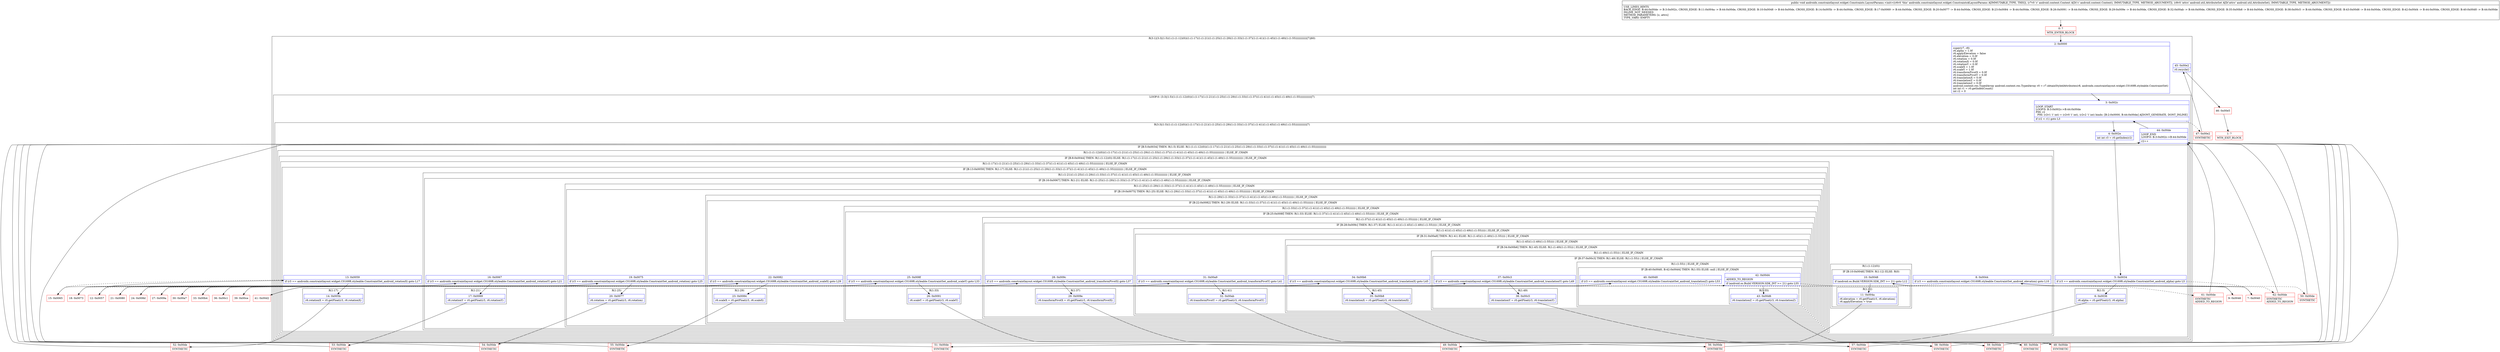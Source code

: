digraph "CFG forandroidx.constraintlayout.widget.Constraints.LayoutParams.\<init\>(Landroid\/content\/Context;Landroid\/util\/AttributeSet;)V" {
subgraph cluster_Region_347698492 {
label = "R(3:1|(3:3|(1:5)(1:(1:(1:12)(0))(1:(1:17)(1:(1:21)(1:(1:25)(1:(1:29)(1:(1:33)(1:(1:37)(1:(1:41)(1:(1:45)(1:(1:49)(1:(1:55))))))))))))|7)|60)";
node [shape=record,color=blue];
Node_2 [shape=record,label="{2\:\ 0x0000|super(r7, r8)\lr6.alpha = 1.0f\lr6.applyElevation = false\lr6.elevation = 0.0f\lr6.rotation = 0.0f\lr6.rotationX = 0.0f\lr6.rotationY = 0.0f\lr6.scaleX = 1.0f\lr6.scaleY = 1.0f\lr6.transformPivotX = 0.0f\lr6.transformPivotY = 0.0f\lr6.translationX = 0.0f\lr6.translationY = 0.0f\lr6.translationZ = 0.0f\landroid.content.res.TypedArray android.content.res.TypedArray r0 = r7.obtainStyledAttributes(r8, androidx.constraintlayout.widget.C0169R.styleable.ConstraintSet)\lint int r1 = r0.getIndexCount()\lint r2 = 0\l}"];
subgraph cluster_LoopRegion_379868660 {
label = "LOOP:0: (3:3|(1:5)(1:(1:(1:12)(0))(1:(1:17)(1:(1:21)(1:(1:25)(1:(1:29)(1:(1:33)(1:(1:37)(1:(1:41)(1:(1:45)(1:(1:49)(1:(1:55))))))))))))|7)";
node [shape=record,color=blue];
Node_3 [shape=record,label="{3\:\ 0x002c|LOOP_START\lLOOP:0: B:3:0x002c\-\>B:44:0x00de\lPHI: r2 \l  PHI: (r2v1 'i' int) = (r2v0 'i' int), (r2v2 'i' int) binds: [B:2:0x0000, B:44:0x00de] A[DONT_GENERATE, DONT_INLINE]\l|if (r2 \< r1) goto L3\l}"];
subgraph cluster_Region_1877090753 {
label = "R(3:3|(1:5)(1:(1:(1:12)(0))(1:(1:17)(1:(1:21)(1:(1:25)(1:(1:29)(1:(1:33)(1:(1:37)(1:(1:41)(1:(1:45)(1:(1:49)(1:(1:55))))))))))))|7)";
node [shape=record,color=blue];
Node_4 [shape=record,label="{4\:\ 0x002e|int int r3 = r0.getIndex(r2)\l}"];
subgraph cluster_IfRegion_1532096857 {
label = "IF [B:5:0x0034] THEN: R(1:5) ELSE: R(1:(1:(1:12)(0))(1:(1:17)(1:(1:21)(1:(1:25)(1:(1:29)(1:(1:33)(1:(1:37)(1:(1:41)(1:(1:45)(1:(1:49)(1:(1:55))))))))))))";
node [shape=record,color=blue];
Node_5 [shape=record,label="{5\:\ 0x0034|if (r3 == androidx.constraintlayout.widget.C0169R.styleable.ConstraintSet_android_alpha) goto L5\l}"];
subgraph cluster_Region_1312455108 {
label = "R(1:5)";
node [shape=record,color=blue];
Node_6 [shape=record,label="{6\:\ 0x0036|r6.alpha = r0.getFloat(r3, r6.alpha)\l}"];
}
subgraph cluster_Region_1702823164 {
label = "R(1:(1:(1:12)(0))(1:(1:17)(1:(1:21)(1:(1:25)(1:(1:29)(1:(1:33)(1:(1:37)(1:(1:41)(1:(1:45)(1:(1:49)(1:(1:55)))))))))))) | ELSE_IF_CHAIN\l";
node [shape=record,color=blue];
subgraph cluster_IfRegion_478570829 {
label = "IF [B:8:0x0044] THEN: R(1:(1:12)(0)) ELSE: R(1:(1:17)(1:(1:21)(1:(1:25)(1:(1:29)(1:(1:33)(1:(1:37)(1:(1:41)(1:(1:45)(1:(1:49)(1:(1:55))))))))))) | ELSE_IF_CHAIN\l";
node [shape=record,color=blue];
Node_8 [shape=record,label="{8\:\ 0x0044|if (r3 == androidx.constraintlayout.widget.C0169R.styleable.ConstraintSet_android_elevation) goto L10\l}"];
subgraph cluster_Region_11832749 {
label = "R(1:(1:12)(0))";
node [shape=record,color=blue];
subgraph cluster_IfRegion_942099769 {
label = "IF [B:10:0x0048] THEN: R(1:12) ELSE: R(0)";
node [shape=record,color=blue];
Node_10 [shape=record,label="{10\:\ 0x0048|if (android.os.Build.VERSION.SDK_INT \>= 21) goto L12\l}"];
subgraph cluster_Region_363870557 {
label = "R(1:12)";
node [shape=record,color=blue];
Node_11 [shape=record,label="{11\:\ 0x004a|r6.elevation = r0.getFloat(r3, r6.elevation)\lr6.applyElevation = true\l}"];
}
subgraph cluster_Region_1842144555 {
label = "R(0)";
node [shape=record,color=blue];
}
}
}
subgraph cluster_Region_1879655562 {
label = "R(1:(1:17)(1:(1:21)(1:(1:25)(1:(1:29)(1:(1:33)(1:(1:37)(1:(1:41)(1:(1:45)(1:(1:49)(1:(1:55))))))))))) | ELSE_IF_CHAIN\l";
node [shape=record,color=blue];
subgraph cluster_IfRegion_1653539138 {
label = "IF [B:13:0x0059] THEN: R(1:17) ELSE: R(1:(1:21)(1:(1:25)(1:(1:29)(1:(1:33)(1:(1:37)(1:(1:41)(1:(1:45)(1:(1:49)(1:(1:55)))))))))) | ELSE_IF_CHAIN\l";
node [shape=record,color=blue];
Node_13 [shape=record,label="{13\:\ 0x0059|if (r3 == androidx.constraintlayout.widget.C0169R.styleable.ConstraintSet_android_rotationX) goto L17\l}"];
subgraph cluster_Region_1249885762 {
label = "R(1:17)";
node [shape=record,color=blue];
Node_14 [shape=record,label="{14\:\ 0x005b|r6.rotationX = r0.getFloat(r3, r6.rotationX)\l}"];
}
subgraph cluster_Region_1416918723 {
label = "R(1:(1:21)(1:(1:25)(1:(1:29)(1:(1:33)(1:(1:37)(1:(1:41)(1:(1:45)(1:(1:49)(1:(1:55)))))))))) | ELSE_IF_CHAIN\l";
node [shape=record,color=blue];
subgraph cluster_IfRegion_1446048530 {
label = "IF [B:16:0x0067] THEN: R(1:21) ELSE: R(1:(1:25)(1:(1:29)(1:(1:33)(1:(1:37)(1:(1:41)(1:(1:45)(1:(1:49)(1:(1:55))))))))) | ELSE_IF_CHAIN\l";
node [shape=record,color=blue];
Node_16 [shape=record,label="{16\:\ 0x0067|if (r3 == androidx.constraintlayout.widget.C0169R.styleable.ConstraintSet_android_rotationY) goto L21\l}"];
subgraph cluster_Region_887972581 {
label = "R(1:21)";
node [shape=record,color=blue];
Node_17 [shape=record,label="{17\:\ 0x0069|r6.rotationY = r0.getFloat(r3, r6.rotationY)\l}"];
}
subgraph cluster_Region_1454942193 {
label = "R(1:(1:25)(1:(1:29)(1:(1:33)(1:(1:37)(1:(1:41)(1:(1:45)(1:(1:49)(1:(1:55))))))))) | ELSE_IF_CHAIN\l";
node [shape=record,color=blue];
subgraph cluster_IfRegion_37686196 {
label = "IF [B:19:0x0075] THEN: R(1:25) ELSE: R(1:(1:29)(1:(1:33)(1:(1:37)(1:(1:41)(1:(1:45)(1:(1:49)(1:(1:55)))))))) | ELSE_IF_CHAIN\l";
node [shape=record,color=blue];
Node_19 [shape=record,label="{19\:\ 0x0075|if (r3 == androidx.constraintlayout.widget.C0169R.styleable.ConstraintSet_android_rotation) goto L25\l}"];
subgraph cluster_Region_696572389 {
label = "R(1:25)";
node [shape=record,color=blue];
Node_20 [shape=record,label="{20\:\ 0x0077|r6.rotation = r0.getFloat(r3, r6.rotation)\l}"];
}
subgraph cluster_Region_1557657008 {
label = "R(1:(1:29)(1:(1:33)(1:(1:37)(1:(1:41)(1:(1:45)(1:(1:49)(1:(1:55)))))))) | ELSE_IF_CHAIN\l";
node [shape=record,color=blue];
subgraph cluster_IfRegion_761054911 {
label = "IF [B:22:0x0082] THEN: R(1:29) ELSE: R(1:(1:33)(1:(1:37)(1:(1:41)(1:(1:45)(1:(1:49)(1:(1:55))))))) | ELSE_IF_CHAIN\l";
node [shape=record,color=blue];
Node_22 [shape=record,label="{22\:\ 0x0082|if (r3 == androidx.constraintlayout.widget.C0169R.styleable.ConstraintSet_android_scaleX) goto L29\l}"];
subgraph cluster_Region_1030387545 {
label = "R(1:29)";
node [shape=record,color=blue];
Node_23 [shape=record,label="{23\:\ 0x0084|r6.scaleX = r0.getFloat(r3, r6.scaleX)\l}"];
}
subgraph cluster_Region_1723914164 {
label = "R(1:(1:33)(1:(1:37)(1:(1:41)(1:(1:45)(1:(1:49)(1:(1:55))))))) | ELSE_IF_CHAIN\l";
node [shape=record,color=blue];
subgraph cluster_IfRegion_935544647 {
label = "IF [B:25:0x008f] THEN: R(1:33) ELSE: R(1:(1:37)(1:(1:41)(1:(1:45)(1:(1:49)(1:(1:55)))))) | ELSE_IF_CHAIN\l";
node [shape=record,color=blue];
Node_25 [shape=record,label="{25\:\ 0x008f|if (r3 == androidx.constraintlayout.widget.C0169R.styleable.ConstraintSet_android_scaleY) goto L33\l}"];
subgraph cluster_Region_181420824 {
label = "R(1:33)";
node [shape=record,color=blue];
Node_26 [shape=record,label="{26\:\ 0x0091|r6.scaleY = r0.getFloat(r3, r6.scaleY)\l}"];
}
subgraph cluster_Region_292906945 {
label = "R(1:(1:37)(1:(1:41)(1:(1:45)(1:(1:49)(1:(1:55)))))) | ELSE_IF_CHAIN\l";
node [shape=record,color=blue];
subgraph cluster_IfRegion_1715116750 {
label = "IF [B:28:0x009c] THEN: R(1:37) ELSE: R(1:(1:41)(1:(1:45)(1:(1:49)(1:(1:55))))) | ELSE_IF_CHAIN\l";
node [shape=record,color=blue];
Node_28 [shape=record,label="{28\:\ 0x009c|if (r3 == androidx.constraintlayout.widget.C0169R.styleable.ConstraintSet_android_transformPivotX) goto L37\l}"];
subgraph cluster_Region_1442177773 {
label = "R(1:37)";
node [shape=record,color=blue];
Node_29 [shape=record,label="{29\:\ 0x009e|r6.transformPivotX = r0.getFloat(r3, r6.transformPivotX)\l}"];
}
subgraph cluster_Region_39968049 {
label = "R(1:(1:41)(1:(1:45)(1:(1:49)(1:(1:55))))) | ELSE_IF_CHAIN\l";
node [shape=record,color=blue];
subgraph cluster_IfRegion_480399126 {
label = "IF [B:31:0x00a9] THEN: R(1:41) ELSE: R(1:(1:45)(1:(1:49)(1:(1:55)))) | ELSE_IF_CHAIN\l";
node [shape=record,color=blue];
Node_31 [shape=record,label="{31\:\ 0x00a9|if (r3 == androidx.constraintlayout.widget.C0169R.styleable.ConstraintSet_android_transformPivotY) goto L41\l}"];
subgraph cluster_Region_1521570375 {
label = "R(1:41)";
node [shape=record,color=blue];
Node_32 [shape=record,label="{32\:\ 0x00ab|r6.transformPivotY = r0.getFloat(r3, r6.transformPivotY)\l}"];
}
subgraph cluster_Region_1635308216 {
label = "R(1:(1:45)(1:(1:49)(1:(1:55)))) | ELSE_IF_CHAIN\l";
node [shape=record,color=blue];
subgraph cluster_IfRegion_1468013315 {
label = "IF [B:34:0x00b6] THEN: R(1:45) ELSE: R(1:(1:49)(1:(1:55))) | ELSE_IF_CHAIN\l";
node [shape=record,color=blue];
Node_34 [shape=record,label="{34\:\ 0x00b6|if (r3 == androidx.constraintlayout.widget.C0169R.styleable.ConstraintSet_android_translationX) goto L45\l}"];
subgraph cluster_Region_881800951 {
label = "R(1:45)";
node [shape=record,color=blue];
Node_35 [shape=record,label="{35\:\ 0x00b8|r6.translationX = r0.getFloat(r3, r6.translationX)\l}"];
}
subgraph cluster_Region_31839316 {
label = "R(1:(1:49)(1:(1:55))) | ELSE_IF_CHAIN\l";
node [shape=record,color=blue];
subgraph cluster_IfRegion_2060752843 {
label = "IF [B:37:0x00c3] THEN: R(1:49) ELSE: R(1:(1:55)) | ELSE_IF_CHAIN\l";
node [shape=record,color=blue];
Node_37 [shape=record,label="{37\:\ 0x00c3|if (r3 == androidx.constraintlayout.widget.C0169R.styleable.ConstraintSet_android_translationY) goto L49\l}"];
subgraph cluster_Region_1011837949 {
label = "R(1:49)";
node [shape=record,color=blue];
Node_38 [shape=record,label="{38\:\ 0x00c5|r6.translationY = r0.getFloat(r3, r6.translationY)\l}"];
}
subgraph cluster_Region_999612614 {
label = "R(1:(1:55)) | ELSE_IF_CHAIN\l";
node [shape=record,color=blue];
subgraph cluster_IfRegion_1208651445 {
label = "IF [B:40:0x00d0, B:42:0x00d4] THEN: R(1:55) ELSE: null | ELSE_IF_CHAIN\l";
node [shape=record,color=blue];
Node_40 [shape=record,label="{40\:\ 0x00d0|if (r3 == androidx.constraintlayout.widget.C0169R.styleable.ConstraintSet_android_translationZ) goto L53\l}"];
Node_42 [shape=record,label="{42\:\ 0x00d4|ADDED_TO_REGION\l|if (android.os.Build.VERSION.SDK_INT \>= 21) goto L55\l}"];
subgraph cluster_Region_1180111891 {
label = "R(1:55)";
node [shape=record,color=blue];
Node_43 [shape=record,label="{43\:\ 0x00d6|r6.translationZ = r0.getFloat(r3, r6.translationZ)\l}"];
}
}
}
}
}
}
}
}
}
}
}
}
}
}
}
}
}
}
}
}
}
}
}
}
Node_44 [shape=record,label="{44\:\ 0x00de|LOOP_END\lLOOP:0: B:3:0x002c\-\>B:44:0x00de\l|r2++\l}"];
}
}
Node_45 [shape=record,label="{45\:\ 0x00e2|r0.recycle()\l}"];
}
Node_0 [shape=record,color=red,label="{0\:\ ?|MTH_ENTER_BLOCK\l}"];
Node_49 [shape=record,color=red,label="{49\:\ 0x00de|SYNTHETIC\l}"];
Node_7 [shape=record,color=red,label="{7\:\ 0x0040}"];
Node_9 [shape=record,color=red,label="{9\:\ 0x0046}"];
Node_51 [shape=record,color=red,label="{51\:\ 0x00de|SYNTHETIC\l}"];
Node_50 [shape=record,color=red,label="{50\:\ 0x00de|SYNTHETIC\l}"];
Node_12 [shape=record,color=red,label="{12\:\ 0x0057}"];
Node_52 [shape=record,color=red,label="{52\:\ 0x00de|SYNTHETIC\l}"];
Node_15 [shape=record,color=red,label="{15\:\ 0x0065}"];
Node_53 [shape=record,color=red,label="{53\:\ 0x00de|SYNTHETIC\l}"];
Node_18 [shape=record,color=red,label="{18\:\ 0x0073}"];
Node_54 [shape=record,color=red,label="{54\:\ 0x00de|SYNTHETIC\l}"];
Node_21 [shape=record,color=red,label="{21\:\ 0x0080}"];
Node_55 [shape=record,color=red,label="{55\:\ 0x00de|SYNTHETIC\l}"];
Node_24 [shape=record,color=red,label="{24\:\ 0x008d}"];
Node_56 [shape=record,color=red,label="{56\:\ 0x00de|SYNTHETIC\l}"];
Node_27 [shape=record,color=red,label="{27\:\ 0x009a}"];
Node_57 [shape=record,color=red,label="{57\:\ 0x00de|SYNTHETIC\l}"];
Node_30 [shape=record,color=red,label="{30\:\ 0x00a7}"];
Node_58 [shape=record,color=red,label="{58\:\ 0x00de|SYNTHETIC\l}"];
Node_33 [shape=record,color=red,label="{33\:\ 0x00b4}"];
Node_59 [shape=record,color=red,label="{59\:\ 0x00de|SYNTHETIC\l}"];
Node_36 [shape=record,color=red,label="{36\:\ 0x00c1}"];
Node_60 [shape=record,color=red,label="{60\:\ 0x00de|SYNTHETIC\l}"];
Node_39 [shape=record,color=red,label="{39\:\ 0x00ce}"];
Node_41 [shape=record,color=red,label="{41\:\ 0x00d2}"];
Node_48 [shape=record,color=red,label="{48\:\ 0x00de|SYNTHETIC\l}"];
Node_62 [shape=record,color=red,label="{62\:\ 0x00de|SYNTHETIC\lADDED_TO_REGION\l}"];
Node_61 [shape=record,color=red,label="{61\:\ 0x00de|SYNTHETIC\lADDED_TO_REGION\l}"];
Node_47 [shape=record,color=red,label="{47\:\ 0x00e2|SYNTHETIC\l}"];
Node_46 [shape=record,color=red,label="{46\:\ 0x00e5}"];
Node_1 [shape=record,color=red,label="{1\:\ ?|MTH_EXIT_BLOCK\l}"];
MethodNode[shape=record,label="{public void androidx.constraintlayout.widget.Constraints.LayoutParams.\<init\>((r6v0 'this' androidx.constraintlayout.widget.Constraints$LayoutParams A[IMMUTABLE_TYPE, THIS]), (r7v0 'c' android.content.Context A[D('c' android.content.Context), IMMUTABLE_TYPE, METHOD_ARGUMENT]), (r8v0 'attrs' android.util.AttributeSet A[D('attrs' android.util.AttributeSet), IMMUTABLE_TYPE, METHOD_ARGUMENT]))  | USE_LINES_HINTS\lBACK_EDGE: B:44:0x00de \-\> B:3:0x002c, CROSS_EDGE: B:11:0x004a \-\> B:44:0x00de, CROSS_EDGE: B:10:0x0048 \-\> B:44:0x00de, CROSS_EDGE: B:14:0x005b \-\> B:44:0x00de, CROSS_EDGE: B:17:0x0069 \-\> B:44:0x00de, CROSS_EDGE: B:20:0x0077 \-\> B:44:0x00de, CROSS_EDGE: B:23:0x0084 \-\> B:44:0x00de, CROSS_EDGE: B:26:0x0091 \-\> B:44:0x00de, CROSS_EDGE: B:29:0x009e \-\> B:44:0x00de, CROSS_EDGE: B:32:0x00ab \-\> B:44:0x00de, CROSS_EDGE: B:35:0x00b8 \-\> B:44:0x00de, CROSS_EDGE: B:38:0x00c5 \-\> B:44:0x00de, CROSS_EDGE: B:43:0x00d6 \-\> B:44:0x00de, CROSS_EDGE: B:42:0x00d4 \-\> B:44:0x00de, CROSS_EDGE: B:40:0x00d0 \-\> B:44:0x00de\lINLINE_NOT_NEEDED\lMETHOD_PARAMETERS: [c, attrs]\lTYPE_VARS: EMPTY\l}"];
MethodNode -> Node_0;Node_2 -> Node_3;
Node_3 -> Node_4;
Node_3 -> Node_47[style=dashed];
Node_4 -> Node_5;
Node_5 -> Node_6;
Node_5 -> Node_7[style=dashed];
Node_6 -> Node_49;
Node_8 -> Node_9;
Node_8 -> Node_12[style=dashed];
Node_10 -> Node_11;
Node_10 -> Node_50[style=dashed];
Node_11 -> Node_51;
Node_13 -> Node_14;
Node_13 -> Node_15[style=dashed];
Node_14 -> Node_52;
Node_16 -> Node_17;
Node_16 -> Node_18[style=dashed];
Node_17 -> Node_53;
Node_19 -> Node_20;
Node_19 -> Node_21[style=dashed];
Node_20 -> Node_54;
Node_22 -> Node_23;
Node_22 -> Node_24[style=dashed];
Node_23 -> Node_55;
Node_25 -> Node_26;
Node_25 -> Node_27[style=dashed];
Node_26 -> Node_56;
Node_28 -> Node_29;
Node_28 -> Node_30[style=dashed];
Node_29 -> Node_57;
Node_31 -> Node_32;
Node_31 -> Node_33[style=dashed];
Node_32 -> Node_58;
Node_34 -> Node_35;
Node_34 -> Node_36[style=dashed];
Node_35 -> Node_59;
Node_37 -> Node_38;
Node_37 -> Node_39[style=dashed];
Node_38 -> Node_60;
Node_40 -> Node_41;
Node_40 -> Node_61[style=dashed];
Node_42 -> Node_43;
Node_42 -> Node_62[style=dashed];
Node_43 -> Node_48;
Node_44 -> Node_3;
Node_45 -> Node_46;
Node_0 -> Node_2;
Node_49 -> Node_44;
Node_7 -> Node_8;
Node_9 -> Node_10;
Node_51 -> Node_44;
Node_50 -> Node_44;
Node_12 -> Node_13;
Node_52 -> Node_44;
Node_15 -> Node_16;
Node_53 -> Node_44;
Node_18 -> Node_19;
Node_54 -> Node_44;
Node_21 -> Node_22;
Node_55 -> Node_44;
Node_24 -> Node_25;
Node_56 -> Node_44;
Node_27 -> Node_28;
Node_57 -> Node_44;
Node_30 -> Node_31;
Node_58 -> Node_44;
Node_33 -> Node_34;
Node_59 -> Node_44;
Node_36 -> Node_37;
Node_60 -> Node_44;
Node_39 -> Node_40;
Node_41 -> Node_42;
Node_48 -> Node_44;
Node_62 -> Node_44;
Node_61 -> Node_44;
Node_47 -> Node_45;
Node_46 -> Node_1;
}

